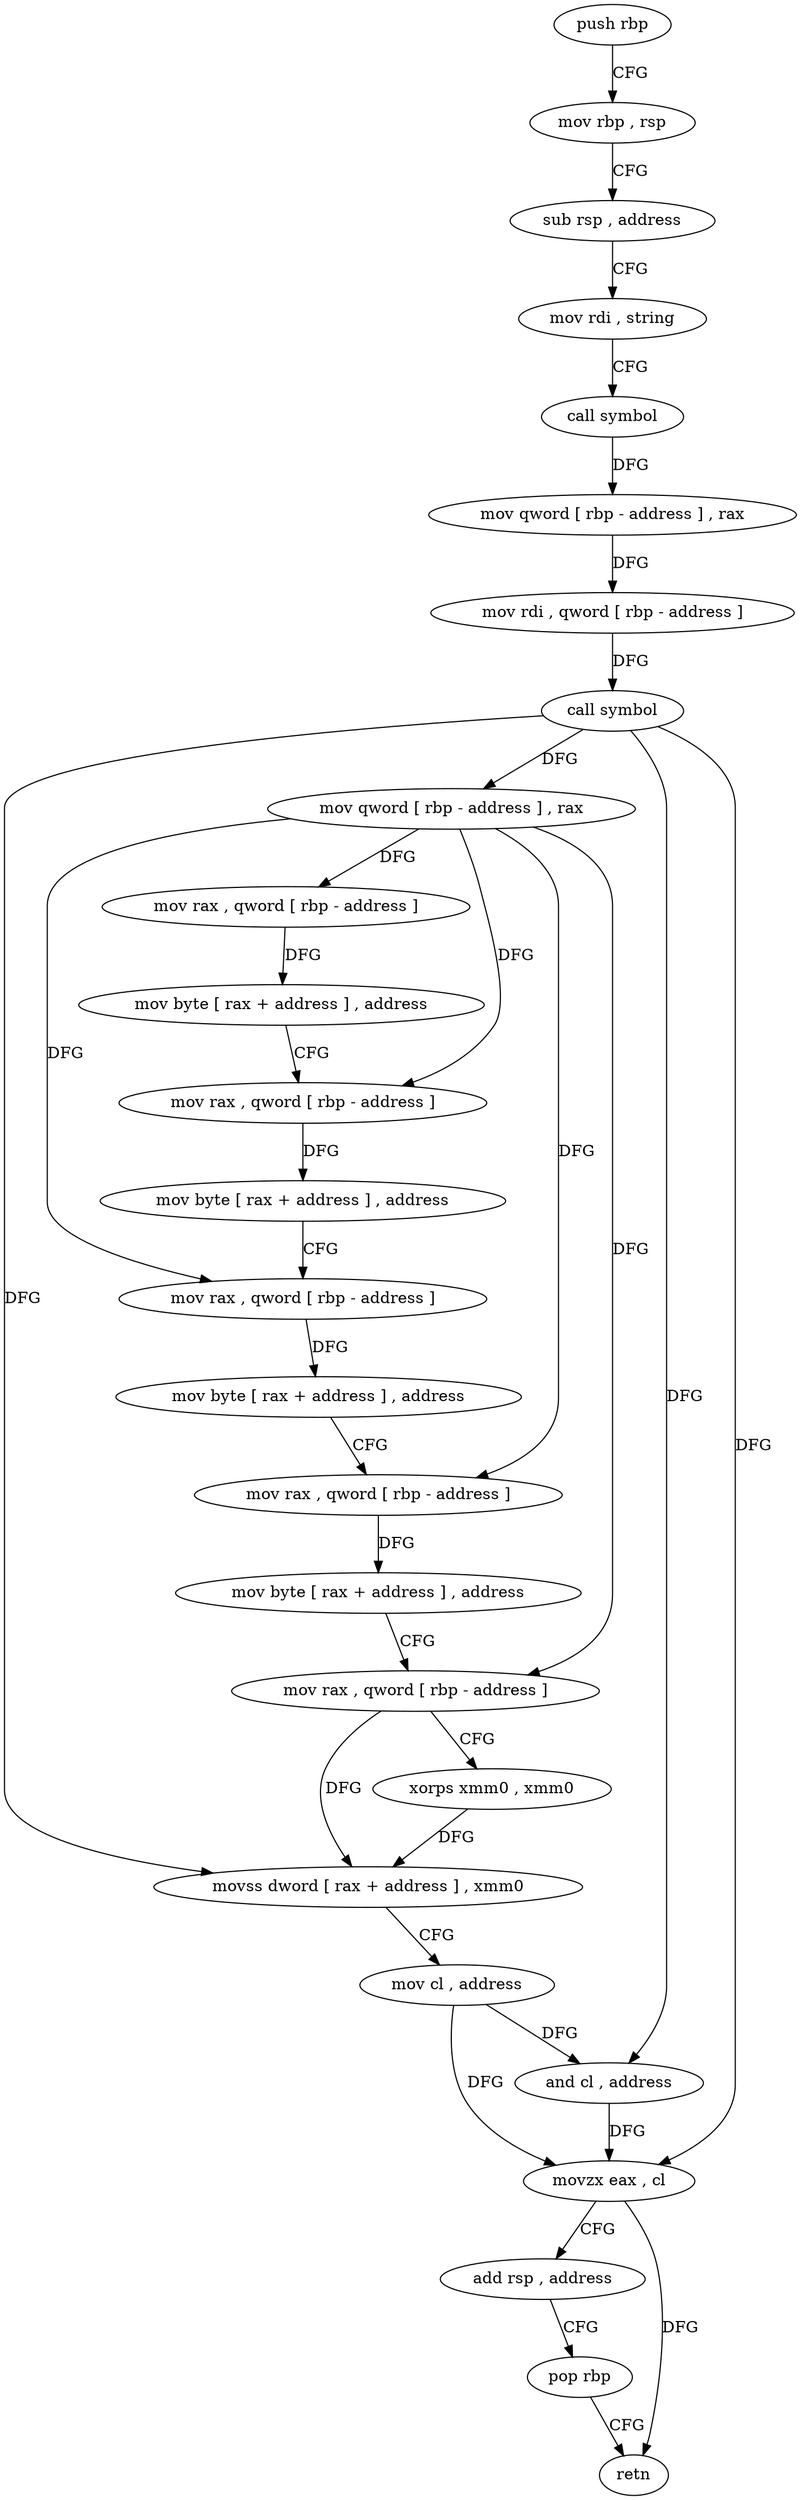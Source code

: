 digraph "func" {
"4284880" [label = "push rbp" ]
"4284881" [label = "mov rbp , rsp" ]
"4284884" [label = "sub rsp , address" ]
"4284888" [label = "mov rdi , string" ]
"4284898" [label = "call symbol" ]
"4284903" [label = "mov qword [ rbp - address ] , rax" ]
"4284907" [label = "mov rdi , qword [ rbp - address ]" ]
"4284911" [label = "call symbol" ]
"4284916" [label = "mov qword [ rbp - address ] , rax" ]
"4284920" [label = "mov rax , qword [ rbp - address ]" ]
"4284924" [label = "mov byte [ rax + address ] , address" ]
"4284928" [label = "mov rax , qword [ rbp - address ]" ]
"4284932" [label = "mov byte [ rax + address ] , address" ]
"4284936" [label = "mov rax , qword [ rbp - address ]" ]
"4284940" [label = "mov byte [ rax + address ] , address" ]
"4284944" [label = "mov rax , qword [ rbp - address ]" ]
"4284948" [label = "mov byte [ rax + address ] , address" ]
"4284952" [label = "mov rax , qword [ rbp - address ]" ]
"4284956" [label = "xorps xmm0 , xmm0" ]
"4284959" [label = "movss dword [ rax + address ] , xmm0" ]
"4284964" [label = "mov cl , address" ]
"4284966" [label = "and cl , address" ]
"4284969" [label = "movzx eax , cl" ]
"4284972" [label = "add rsp , address" ]
"4284976" [label = "pop rbp" ]
"4284977" [label = "retn" ]
"4284880" -> "4284881" [ label = "CFG" ]
"4284881" -> "4284884" [ label = "CFG" ]
"4284884" -> "4284888" [ label = "CFG" ]
"4284888" -> "4284898" [ label = "CFG" ]
"4284898" -> "4284903" [ label = "DFG" ]
"4284903" -> "4284907" [ label = "DFG" ]
"4284907" -> "4284911" [ label = "DFG" ]
"4284911" -> "4284916" [ label = "DFG" ]
"4284911" -> "4284966" [ label = "DFG" ]
"4284911" -> "4284969" [ label = "DFG" ]
"4284911" -> "4284959" [ label = "DFG" ]
"4284916" -> "4284920" [ label = "DFG" ]
"4284916" -> "4284928" [ label = "DFG" ]
"4284916" -> "4284936" [ label = "DFG" ]
"4284916" -> "4284944" [ label = "DFG" ]
"4284916" -> "4284952" [ label = "DFG" ]
"4284920" -> "4284924" [ label = "DFG" ]
"4284924" -> "4284928" [ label = "CFG" ]
"4284928" -> "4284932" [ label = "DFG" ]
"4284932" -> "4284936" [ label = "CFG" ]
"4284936" -> "4284940" [ label = "DFG" ]
"4284940" -> "4284944" [ label = "CFG" ]
"4284944" -> "4284948" [ label = "DFG" ]
"4284948" -> "4284952" [ label = "CFG" ]
"4284952" -> "4284956" [ label = "CFG" ]
"4284952" -> "4284959" [ label = "DFG" ]
"4284956" -> "4284959" [ label = "DFG" ]
"4284959" -> "4284964" [ label = "CFG" ]
"4284964" -> "4284966" [ label = "DFG" ]
"4284964" -> "4284969" [ label = "DFG" ]
"4284966" -> "4284969" [ label = "DFG" ]
"4284969" -> "4284972" [ label = "CFG" ]
"4284969" -> "4284977" [ label = "DFG" ]
"4284972" -> "4284976" [ label = "CFG" ]
"4284976" -> "4284977" [ label = "CFG" ]
}
